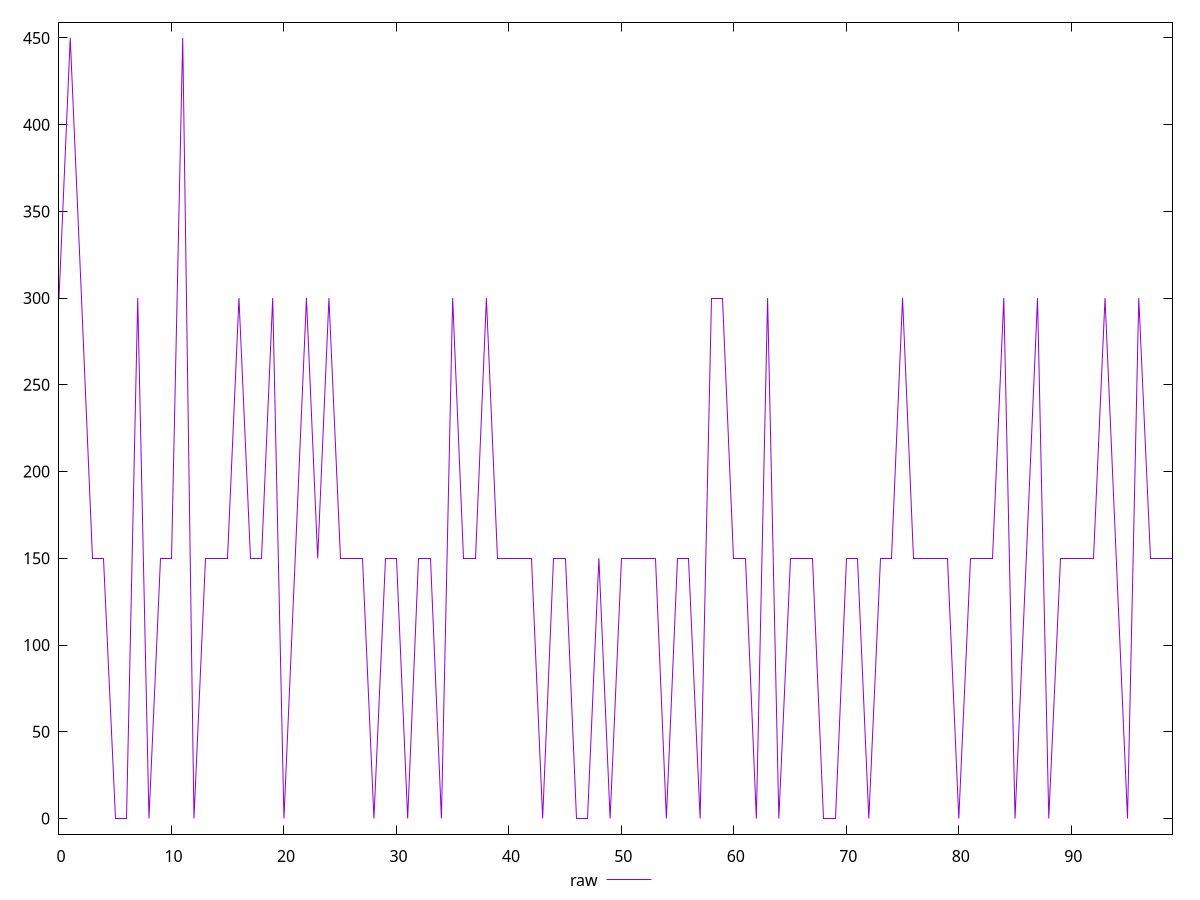 reset

$raw <<EOF
0 300
1 450
2 300
3 150
4 150
5 0
6 0
7 300
8 0
9 150
10 150
11 450
12 0
13 150
14 150
15 150
16 300
17 150
18 150
19 300
20 0
21 150
22 300
23 150
24 300
25 150
26 150
27 150
28 0
29 150
30 150
31 0
32 150
33 150
34 0
35 300
36 150
37 150
38 300
39 150
40 150
41 150
42 150
43 0
44 150
45 150
46 0
47 0
48 150
49 0
50 150
51 150
52 150
53 150
54 0
55 150
56 150
57 0
58 300
59 300
60 150
61 150
62 0
63 300
64 0
65 150
66 150
67 150
68 0
69 0
70 150
71 150
72 0
73 150
74 150
75 300
76 150
77 150
78 150
79 150
80 0
81 150
82 150
83 150
84 300
85 0
86 150
87 300
88 0
89 150
90 150
91 150
92 150
93 300
94 150
95 0
96 300
97 150
98 150
99 150
EOF

set key outside below
set xrange [0:99]
set yrange [-9:459]
set trange [-9:459]
set terminal svg size 640, 500 enhanced background rgb 'white'
set output "report_00017_2021-02-10T15-08-03.406Z/uses-http2/samples/pages/raw/values.svg"

plot $raw title "raw" with line

reset
